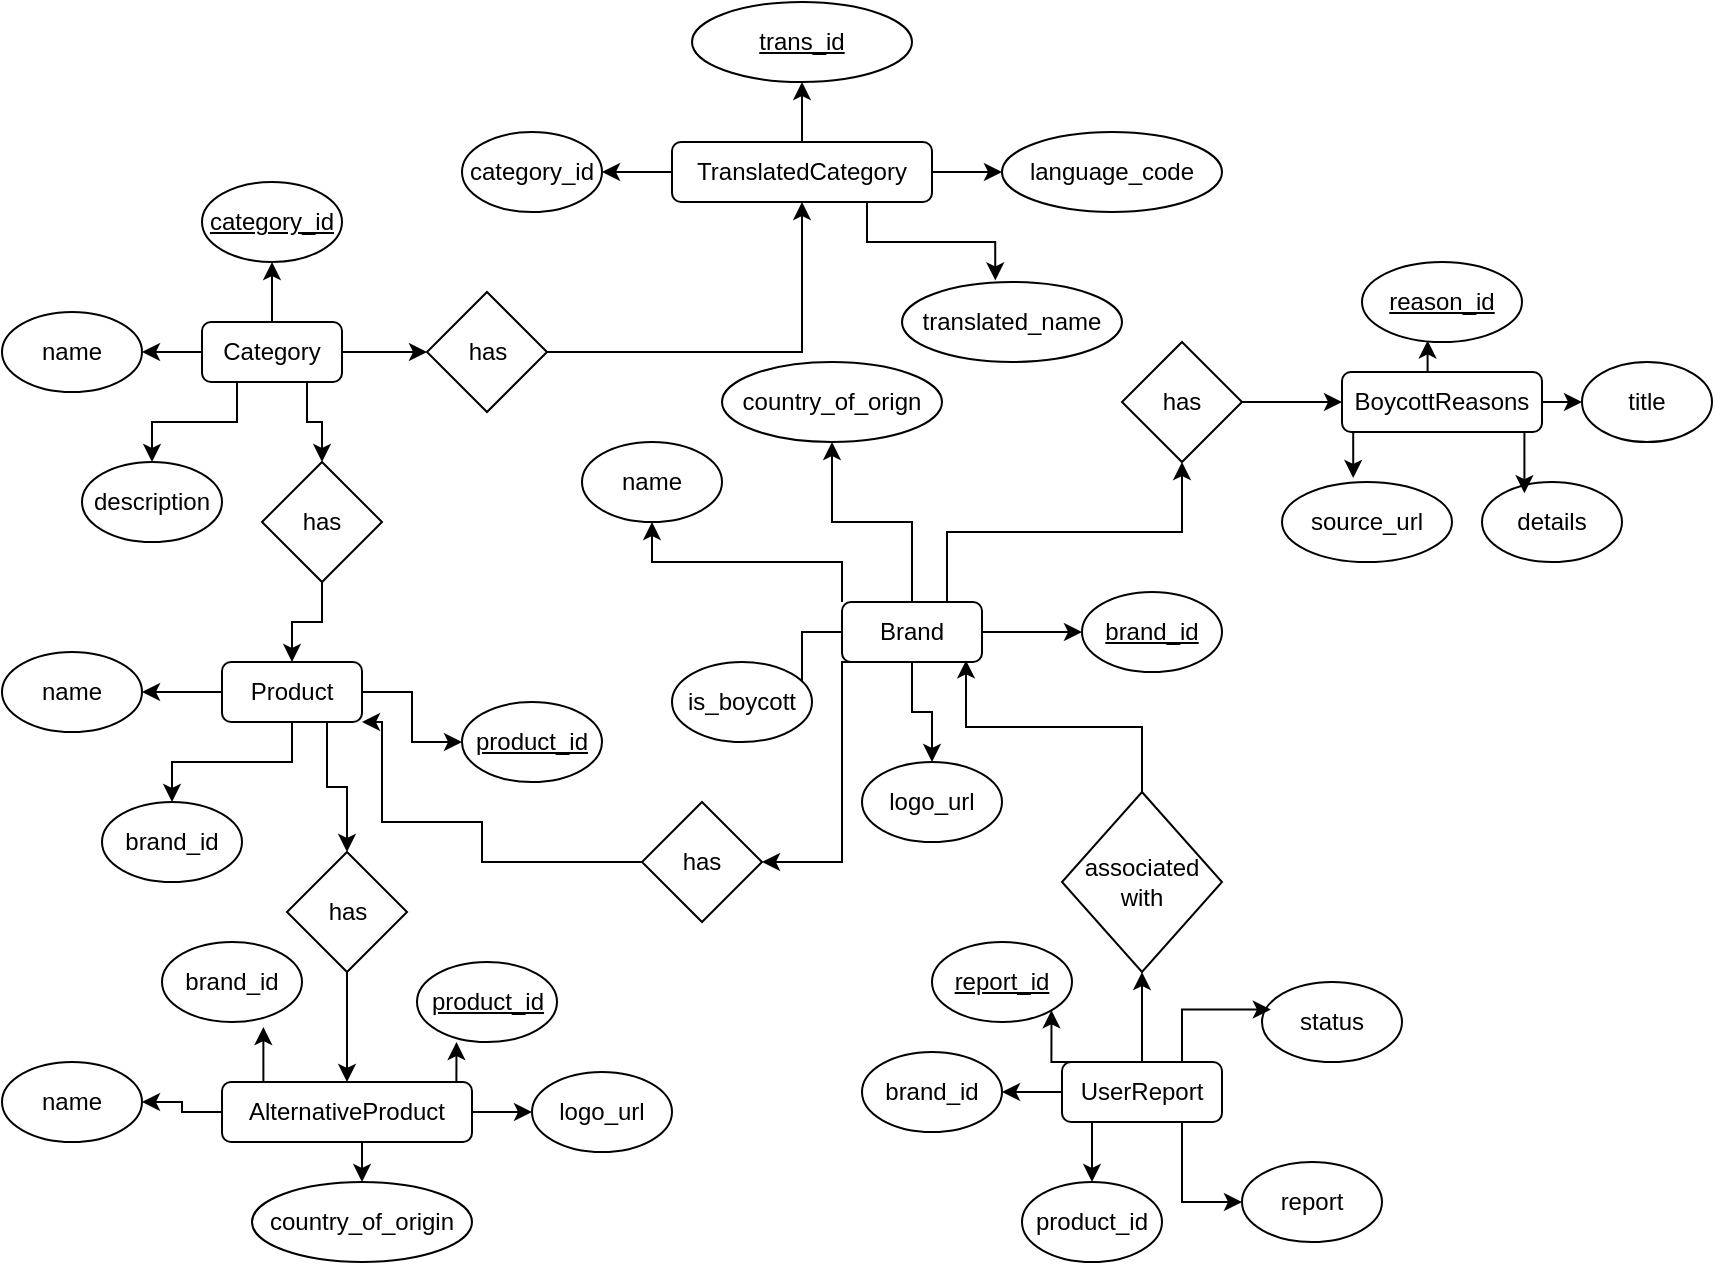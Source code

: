 <mxfile version="26.2.12">
  <diagram name="Page-1" id="7Q581yWaeMXIKbqaAwrK">
    <mxGraphModel dx="1381" dy="760" grid="1" gridSize="10" guides="1" tooltips="1" connect="1" arrows="1" fold="1" page="1" pageScale="1" pageWidth="1169" pageHeight="827" math="0" shadow="0">
      <root>
        <mxCell id="0" />
        <mxCell id="1" parent="0" />
        <mxCell id="qxvcX_w0C9-DpYR2BMc9-219" value="" style="edgeStyle=orthogonalEdgeStyle;rounded=0;orthogonalLoop=1;jettySize=auto;html=1;" edge="1" parent="1" source="qxvcX_w0C9-DpYR2BMc9-224" target="qxvcX_w0C9-DpYR2BMc9-256">
          <mxGeometry relative="1" as="geometry" />
        </mxCell>
        <mxCell id="qxvcX_w0C9-DpYR2BMc9-220" value="" style="edgeStyle=orthogonalEdgeStyle;rounded=0;orthogonalLoop=1;jettySize=auto;html=1;" edge="1" parent="1" source="qxvcX_w0C9-DpYR2BMc9-224" target="qxvcX_w0C9-DpYR2BMc9-254">
          <mxGeometry relative="1" as="geometry" />
        </mxCell>
        <mxCell id="qxvcX_w0C9-DpYR2BMc9-221" style="edgeStyle=orthogonalEdgeStyle;rounded=0;orthogonalLoop=1;jettySize=auto;html=1;exitX=0.25;exitY=1;exitDx=0;exitDy=0;entryX=0.5;entryY=0;entryDx=0;entryDy=0;" edge="1" parent="1" source="qxvcX_w0C9-DpYR2BMc9-224" target="qxvcX_w0C9-DpYR2BMc9-255">
          <mxGeometry relative="1" as="geometry" />
        </mxCell>
        <mxCell id="qxvcX_w0C9-DpYR2BMc9-222" style="edgeStyle=orthogonalEdgeStyle;rounded=0;orthogonalLoop=1;jettySize=auto;html=1;exitX=0.75;exitY=1;exitDx=0;exitDy=0;entryX=0.5;entryY=0;entryDx=0;entryDy=0;" edge="1" parent="1" source="qxvcX_w0C9-DpYR2BMc9-224" target="qxvcX_w0C9-DpYR2BMc9-263">
          <mxGeometry relative="1" as="geometry" />
        </mxCell>
        <mxCell id="qxvcX_w0C9-DpYR2BMc9-223" value="" style="edgeStyle=orthogonalEdgeStyle;rounded=0;orthogonalLoop=1;jettySize=auto;html=1;" edge="1" parent="1" source="qxvcX_w0C9-DpYR2BMc9-224" target="qxvcX_w0C9-DpYR2BMc9-276">
          <mxGeometry relative="1" as="geometry" />
        </mxCell>
        <mxCell id="qxvcX_w0C9-DpYR2BMc9-224" value="Category" style="rounded=1;whiteSpace=wrap;html=1;" vertex="1" parent="1">
          <mxGeometry x="257" y="259" width="70" height="30" as="geometry" />
        </mxCell>
        <mxCell id="qxvcX_w0C9-DpYR2BMc9-225" value="" style="edgeStyle=orthogonalEdgeStyle;rounded=0;orthogonalLoop=1;jettySize=auto;html=1;" edge="1" parent="1" source="qxvcX_w0C9-DpYR2BMc9-228" target="qxvcX_w0C9-DpYR2BMc9-280">
          <mxGeometry relative="1" as="geometry" />
        </mxCell>
        <mxCell id="qxvcX_w0C9-DpYR2BMc9-226" value="" style="edgeStyle=orthogonalEdgeStyle;rounded=0;orthogonalLoop=1;jettySize=auto;html=1;" edge="1" parent="1" source="qxvcX_w0C9-DpYR2BMc9-228" target="qxvcX_w0C9-DpYR2BMc9-278">
          <mxGeometry relative="1" as="geometry" />
        </mxCell>
        <mxCell id="qxvcX_w0C9-DpYR2BMc9-227" value="" style="edgeStyle=orthogonalEdgeStyle;rounded=0;orthogonalLoop=1;jettySize=auto;html=1;" edge="1" parent="1" source="qxvcX_w0C9-DpYR2BMc9-228" target="qxvcX_w0C9-DpYR2BMc9-279">
          <mxGeometry relative="1" as="geometry" />
        </mxCell>
        <mxCell id="qxvcX_w0C9-DpYR2BMc9-228" value="TranslatedCategory" style="rounded=1;whiteSpace=wrap;html=1;" vertex="1" parent="1">
          <mxGeometry x="492" y="169" width="130" height="30" as="geometry" />
        </mxCell>
        <mxCell id="qxvcX_w0C9-DpYR2BMc9-229" value="" style="edgeStyle=orthogonalEdgeStyle;rounded=0;orthogonalLoop=1;jettySize=auto;html=1;" edge="1" parent="1" source="qxvcX_w0C9-DpYR2BMc9-234" target="qxvcX_w0C9-DpYR2BMc9-269">
          <mxGeometry relative="1" as="geometry" />
        </mxCell>
        <mxCell id="qxvcX_w0C9-DpYR2BMc9-230" value="" style="edgeStyle=orthogonalEdgeStyle;rounded=0;orthogonalLoop=1;jettySize=auto;html=1;" edge="1" parent="1" source="qxvcX_w0C9-DpYR2BMc9-234" target="qxvcX_w0C9-DpYR2BMc9-284">
          <mxGeometry relative="1" as="geometry" />
        </mxCell>
        <mxCell id="qxvcX_w0C9-DpYR2BMc9-231" style="edgeStyle=orthogonalEdgeStyle;rounded=0;orthogonalLoop=1;jettySize=auto;html=1;exitX=0.25;exitY=0;exitDx=0;exitDy=0;entryX=1;entryY=1;entryDx=0;entryDy=0;" edge="1" parent="1" source="qxvcX_w0C9-DpYR2BMc9-234" target="qxvcX_w0C9-DpYR2BMc9-283">
          <mxGeometry relative="1" as="geometry" />
        </mxCell>
        <mxCell id="qxvcX_w0C9-DpYR2BMc9-232" style="edgeStyle=orthogonalEdgeStyle;rounded=0;orthogonalLoop=1;jettySize=auto;html=1;exitX=0.25;exitY=1;exitDx=0;exitDy=0;entryX=0.5;entryY=0;entryDx=0;entryDy=0;" edge="1" parent="1" source="qxvcX_w0C9-DpYR2BMc9-234" target="qxvcX_w0C9-DpYR2BMc9-282">
          <mxGeometry relative="1" as="geometry" />
        </mxCell>
        <mxCell id="qxvcX_w0C9-DpYR2BMc9-233" style="edgeStyle=orthogonalEdgeStyle;rounded=0;orthogonalLoop=1;jettySize=auto;html=1;exitX=0.75;exitY=1;exitDx=0;exitDy=0;entryX=0;entryY=0.5;entryDx=0;entryDy=0;" edge="1" parent="1" source="qxvcX_w0C9-DpYR2BMc9-234" target="qxvcX_w0C9-DpYR2BMc9-285">
          <mxGeometry relative="1" as="geometry" />
        </mxCell>
        <mxCell id="qxvcX_w0C9-DpYR2BMc9-234" value="UserReport" style="rounded=1;whiteSpace=wrap;html=1;" vertex="1" parent="1">
          <mxGeometry x="687" y="629" width="80" height="30" as="geometry" />
        </mxCell>
        <mxCell id="qxvcX_w0C9-DpYR2BMc9-235" value="" style="edgeStyle=orthogonalEdgeStyle;rounded=0;orthogonalLoop=1;jettySize=auto;html=1;" edge="1" parent="1" source="qxvcX_w0C9-DpYR2BMc9-239" target="qxvcX_w0C9-DpYR2BMc9-259">
          <mxGeometry relative="1" as="geometry" />
        </mxCell>
        <mxCell id="qxvcX_w0C9-DpYR2BMc9-236" value="" style="edgeStyle=orthogonalEdgeStyle;rounded=0;orthogonalLoop=1;jettySize=auto;html=1;" edge="1" parent="1" source="qxvcX_w0C9-DpYR2BMc9-239" target="qxvcX_w0C9-DpYR2BMc9-258">
          <mxGeometry relative="1" as="geometry" />
        </mxCell>
        <mxCell id="qxvcX_w0C9-DpYR2BMc9-237" value="" style="edgeStyle=orthogonalEdgeStyle;rounded=0;orthogonalLoop=1;jettySize=auto;html=1;" edge="1" parent="1" source="qxvcX_w0C9-DpYR2BMc9-239" target="qxvcX_w0C9-DpYR2BMc9-257">
          <mxGeometry relative="1" as="geometry" />
        </mxCell>
        <mxCell id="qxvcX_w0C9-DpYR2BMc9-238" style="edgeStyle=orthogonalEdgeStyle;rounded=0;orthogonalLoop=1;jettySize=auto;html=1;exitX=0.75;exitY=1;exitDx=0;exitDy=0;entryX=0.5;entryY=0;entryDx=0;entryDy=0;" edge="1" parent="1" source="qxvcX_w0C9-DpYR2BMc9-239" target="qxvcX_w0C9-DpYR2BMc9-261">
          <mxGeometry relative="1" as="geometry" />
        </mxCell>
        <mxCell id="qxvcX_w0C9-DpYR2BMc9-239" value="Product" style="rounded=1;whiteSpace=wrap;html=1;" vertex="1" parent="1">
          <mxGeometry x="267" y="429" width="70" height="30" as="geometry" />
        </mxCell>
        <mxCell id="qxvcX_w0C9-DpYR2BMc9-240" style="edgeStyle=orthogonalEdgeStyle;rounded=0;orthogonalLoop=1;jettySize=auto;html=1;exitX=1;exitY=0.5;exitDx=0;exitDy=0;entryX=0;entryY=0.5;entryDx=0;entryDy=0;" edge="1" parent="1" source="qxvcX_w0C9-DpYR2BMc9-243" target="qxvcX_w0C9-DpYR2BMc9-298">
          <mxGeometry relative="1" as="geometry" />
        </mxCell>
        <mxCell id="qxvcX_w0C9-DpYR2BMc9-241" style="edgeStyle=orthogonalEdgeStyle;rounded=0;orthogonalLoop=1;jettySize=auto;html=1;exitX=0.5;exitY=1;exitDx=0;exitDy=0;entryX=0.5;entryY=0;entryDx=0;entryDy=0;" edge="1" parent="1" source="qxvcX_w0C9-DpYR2BMc9-243" target="qxvcX_w0C9-DpYR2BMc9-297">
          <mxGeometry relative="1" as="geometry" />
        </mxCell>
        <mxCell id="qxvcX_w0C9-DpYR2BMc9-242" style="edgeStyle=orthogonalEdgeStyle;rounded=0;orthogonalLoop=1;jettySize=auto;html=1;exitX=0;exitY=0.5;exitDx=0;exitDy=0;entryX=1;entryY=0.5;entryDx=0;entryDy=0;" edge="1" parent="1" source="qxvcX_w0C9-DpYR2BMc9-243" target="qxvcX_w0C9-DpYR2BMc9-295">
          <mxGeometry relative="1" as="geometry" />
        </mxCell>
        <mxCell id="qxvcX_w0C9-DpYR2BMc9-243" value="AlternativeProduct" style="rounded=1;whiteSpace=wrap;html=1;" vertex="1" parent="1">
          <mxGeometry x="267" y="639" width="125" height="30" as="geometry" />
        </mxCell>
        <mxCell id="qxvcX_w0C9-DpYR2BMc9-244" style="edgeStyle=orthogonalEdgeStyle;rounded=0;orthogonalLoop=1;jettySize=auto;html=1;exitX=1;exitY=0.5;exitDx=0;exitDy=0;entryX=0;entryY=0.5;entryDx=0;entryDy=0;" edge="1" parent="1" source="qxvcX_w0C9-DpYR2BMc9-245" target="qxvcX_w0C9-DpYR2BMc9-291">
          <mxGeometry relative="1" as="geometry" />
        </mxCell>
        <mxCell id="qxvcX_w0C9-DpYR2BMc9-245" value="BoycottReasons" style="rounded=1;whiteSpace=wrap;html=1;" vertex="1" parent="1">
          <mxGeometry x="827" y="284" width="100" height="30" as="geometry" />
        </mxCell>
        <mxCell id="qxvcX_w0C9-DpYR2BMc9-246" value="" style="edgeStyle=orthogonalEdgeStyle;rounded=0;orthogonalLoop=1;jettySize=auto;html=1;" edge="1" parent="1" source="qxvcX_w0C9-DpYR2BMc9-253" target="qxvcX_w0C9-DpYR2BMc9-264">
          <mxGeometry relative="1" as="geometry" />
        </mxCell>
        <mxCell id="qxvcX_w0C9-DpYR2BMc9-247" value="" style="edgeStyle=orthogonalEdgeStyle;rounded=0;orthogonalLoop=1;jettySize=auto;html=1;" edge="1" parent="1" source="qxvcX_w0C9-DpYR2BMc9-253" target="qxvcX_w0C9-DpYR2BMc9-266">
          <mxGeometry relative="1" as="geometry" />
        </mxCell>
        <mxCell id="qxvcX_w0C9-DpYR2BMc9-248" style="edgeStyle=orthogonalEdgeStyle;rounded=0;orthogonalLoop=1;jettySize=auto;html=1;exitX=0;exitY=0;exitDx=0;exitDy=0;" edge="1" parent="1" source="qxvcX_w0C9-DpYR2BMc9-253" target="qxvcX_w0C9-DpYR2BMc9-265">
          <mxGeometry relative="1" as="geometry" />
        </mxCell>
        <mxCell id="qxvcX_w0C9-DpYR2BMc9-249" style="edgeStyle=orthogonalEdgeStyle;rounded=0;orthogonalLoop=1;jettySize=auto;html=1;exitX=1;exitY=0.5;exitDx=0;exitDy=0;" edge="1" parent="1" source="qxvcX_w0C9-DpYR2BMc9-253" target="qxvcX_w0C9-DpYR2BMc9-267">
          <mxGeometry relative="1" as="geometry" />
        </mxCell>
        <mxCell id="qxvcX_w0C9-DpYR2BMc9-250" value="" style="edgeStyle=orthogonalEdgeStyle;rounded=0;orthogonalLoop=1;jettySize=auto;html=1;" edge="1" parent="1" source="qxvcX_w0C9-DpYR2BMc9-253" target="qxvcX_w0C9-DpYR2BMc9-268">
          <mxGeometry relative="1" as="geometry" />
        </mxCell>
        <mxCell id="qxvcX_w0C9-DpYR2BMc9-251" style="edgeStyle=orthogonalEdgeStyle;rounded=0;orthogonalLoop=1;jettySize=auto;html=1;exitX=0.25;exitY=1;exitDx=0;exitDy=0;entryX=1;entryY=0.5;entryDx=0;entryDy=0;" edge="1" parent="1" source="qxvcX_w0C9-DpYR2BMc9-253" target="qxvcX_w0C9-DpYR2BMc9-271">
          <mxGeometry relative="1" as="geometry">
            <Array as="points">
              <mxPoint x="577" y="429" />
              <mxPoint x="577" y="529" />
            </Array>
          </mxGeometry>
        </mxCell>
        <mxCell id="qxvcX_w0C9-DpYR2BMc9-252" style="edgeStyle=orthogonalEdgeStyle;rounded=0;orthogonalLoop=1;jettySize=auto;html=1;exitX=0.75;exitY=0;exitDx=0;exitDy=0;entryX=0.5;entryY=1;entryDx=0;entryDy=0;" edge="1" parent="1" source="qxvcX_w0C9-DpYR2BMc9-253" target="qxvcX_w0C9-DpYR2BMc9-274">
          <mxGeometry relative="1" as="geometry" />
        </mxCell>
        <mxCell id="qxvcX_w0C9-DpYR2BMc9-253" value="Brand" style="rounded=1;whiteSpace=wrap;html=1;" vertex="1" parent="1">
          <mxGeometry x="577" y="399" width="70" height="30" as="geometry" />
        </mxCell>
        <mxCell id="qxvcX_w0C9-DpYR2BMc9-254" value="name" style="ellipse;whiteSpace=wrap;html=1;" vertex="1" parent="1">
          <mxGeometry x="157" y="254" width="70" height="40" as="geometry" />
        </mxCell>
        <mxCell id="qxvcX_w0C9-DpYR2BMc9-255" value="description" style="ellipse;whiteSpace=wrap;html=1;" vertex="1" parent="1">
          <mxGeometry x="197" y="329" width="70" height="40" as="geometry" />
        </mxCell>
        <mxCell id="qxvcX_w0C9-DpYR2BMc9-256" value="category_id" style="ellipse;whiteSpace=wrap;html=1;fontStyle=4" vertex="1" parent="1">
          <mxGeometry x="257" y="189" width="70" height="40" as="geometry" />
        </mxCell>
        <mxCell id="qxvcX_w0C9-DpYR2BMc9-257" value="brand_id" style="ellipse;whiteSpace=wrap;html=1;" vertex="1" parent="1">
          <mxGeometry x="207" y="499" width="70" height="40" as="geometry" />
        </mxCell>
        <mxCell id="qxvcX_w0C9-DpYR2BMc9-258" value="product_id" style="ellipse;whiteSpace=wrap;html=1;fontStyle=4" vertex="1" parent="1">
          <mxGeometry x="387" y="449" width="70" height="40" as="geometry" />
        </mxCell>
        <mxCell id="qxvcX_w0C9-DpYR2BMc9-259" value="name" style="ellipse;whiteSpace=wrap;html=1;" vertex="1" parent="1">
          <mxGeometry x="157" y="424" width="70" height="40" as="geometry" />
        </mxCell>
        <mxCell id="qxvcX_w0C9-DpYR2BMc9-260" style="edgeStyle=orthogonalEdgeStyle;rounded=0;orthogonalLoop=1;jettySize=auto;html=1;exitX=0.5;exitY=1;exitDx=0;exitDy=0;entryX=0.5;entryY=0;entryDx=0;entryDy=0;" edge="1" parent="1" source="qxvcX_w0C9-DpYR2BMc9-261" target="qxvcX_w0C9-DpYR2BMc9-243">
          <mxGeometry relative="1" as="geometry" />
        </mxCell>
        <mxCell id="qxvcX_w0C9-DpYR2BMc9-261" value="has" style="rhombus;whiteSpace=wrap;html=1;" vertex="1" parent="1">
          <mxGeometry x="299.5" y="524" width="60" height="60" as="geometry" />
        </mxCell>
        <mxCell id="qxvcX_w0C9-DpYR2BMc9-262" value="" style="edgeStyle=orthogonalEdgeStyle;rounded=0;orthogonalLoop=1;jettySize=auto;html=1;" edge="1" parent="1" source="qxvcX_w0C9-DpYR2BMc9-263" target="qxvcX_w0C9-DpYR2BMc9-239">
          <mxGeometry relative="1" as="geometry" />
        </mxCell>
        <mxCell id="qxvcX_w0C9-DpYR2BMc9-263" value="has" style="rhombus;whiteSpace=wrap;html=1;" vertex="1" parent="1">
          <mxGeometry x="287" y="329" width="60" height="60" as="geometry" />
        </mxCell>
        <mxCell id="qxvcX_w0C9-DpYR2BMc9-264" value="country_of_orign" style="ellipse;whiteSpace=wrap;html=1;" vertex="1" parent="1">
          <mxGeometry x="517" y="279" width="110" height="40" as="geometry" />
        </mxCell>
        <mxCell id="qxvcX_w0C9-DpYR2BMc9-265" value="name" style="ellipse;whiteSpace=wrap;html=1;" vertex="1" parent="1">
          <mxGeometry x="447" y="319" width="70" height="40" as="geometry" />
        </mxCell>
        <mxCell id="qxvcX_w0C9-DpYR2BMc9-266" value="is_boycott" style="ellipse;whiteSpace=wrap;html=1;" vertex="1" parent="1">
          <mxGeometry x="492" y="429" width="70" height="40" as="geometry" />
        </mxCell>
        <mxCell id="qxvcX_w0C9-DpYR2BMc9-267" value="brand_id" style="ellipse;whiteSpace=wrap;html=1;fontStyle=4" vertex="1" parent="1">
          <mxGeometry x="697" y="394" width="70" height="40" as="geometry" />
        </mxCell>
        <mxCell id="qxvcX_w0C9-DpYR2BMc9-268" value="logo_url" style="ellipse;whiteSpace=wrap;html=1;" vertex="1" parent="1">
          <mxGeometry x="587" y="479" width="70" height="40" as="geometry" />
        </mxCell>
        <mxCell id="qxvcX_w0C9-DpYR2BMc9-269" value="associated with" style="rhombus;whiteSpace=wrap;html=1;" vertex="1" parent="1">
          <mxGeometry x="687" y="494" width="80" height="90" as="geometry" />
        </mxCell>
        <mxCell id="qxvcX_w0C9-DpYR2BMc9-270" style="edgeStyle=orthogonalEdgeStyle;rounded=0;orthogonalLoop=1;jettySize=auto;html=1;exitX=0;exitY=0.5;exitDx=0;exitDy=0;entryX=1;entryY=1;entryDx=0;entryDy=0;" edge="1" parent="1" source="qxvcX_w0C9-DpYR2BMc9-271" target="qxvcX_w0C9-DpYR2BMc9-239">
          <mxGeometry relative="1" as="geometry">
            <Array as="points">
              <mxPoint x="397" y="529" />
              <mxPoint x="397" y="509" />
              <mxPoint x="347" y="509" />
              <mxPoint x="347" y="459" />
            </Array>
          </mxGeometry>
        </mxCell>
        <mxCell id="qxvcX_w0C9-DpYR2BMc9-271" value="has" style="rhombus;whiteSpace=wrap;html=1;" vertex="1" parent="1">
          <mxGeometry x="477" y="499" width="60" height="60" as="geometry" />
        </mxCell>
        <mxCell id="qxvcX_w0C9-DpYR2BMc9-272" style="edgeStyle=orthogonalEdgeStyle;rounded=0;orthogonalLoop=1;jettySize=auto;html=1;exitX=0.5;exitY=0;exitDx=0;exitDy=0;entryX=0.886;entryY=0.973;entryDx=0;entryDy=0;entryPerimeter=0;" edge="1" parent="1" source="qxvcX_w0C9-DpYR2BMc9-269" target="qxvcX_w0C9-DpYR2BMc9-253">
          <mxGeometry relative="1" as="geometry" />
        </mxCell>
        <mxCell id="qxvcX_w0C9-DpYR2BMc9-273" style="edgeStyle=orthogonalEdgeStyle;rounded=0;orthogonalLoop=1;jettySize=auto;html=1;exitX=1;exitY=0.5;exitDx=0;exitDy=0;entryX=0;entryY=0.5;entryDx=0;entryDy=0;" edge="1" parent="1" source="qxvcX_w0C9-DpYR2BMc9-274" target="qxvcX_w0C9-DpYR2BMc9-245">
          <mxGeometry relative="1" as="geometry" />
        </mxCell>
        <mxCell id="qxvcX_w0C9-DpYR2BMc9-274" value="has" style="rhombus;whiteSpace=wrap;html=1;" vertex="1" parent="1">
          <mxGeometry x="717" y="269" width="60" height="60" as="geometry" />
        </mxCell>
        <mxCell id="qxvcX_w0C9-DpYR2BMc9-275" style="edgeStyle=orthogonalEdgeStyle;rounded=0;orthogonalLoop=1;jettySize=auto;html=1;exitX=1;exitY=0.5;exitDx=0;exitDy=0;" edge="1" parent="1" source="qxvcX_w0C9-DpYR2BMc9-276" target="qxvcX_w0C9-DpYR2BMc9-228">
          <mxGeometry relative="1" as="geometry" />
        </mxCell>
        <mxCell id="qxvcX_w0C9-DpYR2BMc9-276" value="has" style="rhombus;whiteSpace=wrap;html=1;" vertex="1" parent="1">
          <mxGeometry x="369.5" y="244" width="60" height="60" as="geometry" />
        </mxCell>
        <mxCell id="qxvcX_w0C9-DpYR2BMc9-277" value="translated_name" style="ellipse;whiteSpace=wrap;html=1;" vertex="1" parent="1">
          <mxGeometry x="607" y="239" width="110" height="40" as="geometry" />
        </mxCell>
        <mxCell id="qxvcX_w0C9-DpYR2BMc9-278" value="trans_id" style="ellipse;whiteSpace=wrap;html=1;fontStyle=4" vertex="1" parent="1">
          <mxGeometry x="502" y="99" width="110" height="40" as="geometry" />
        </mxCell>
        <mxCell id="qxvcX_w0C9-DpYR2BMc9-279" value="language_code" style="ellipse;whiteSpace=wrap;html=1;" vertex="1" parent="1">
          <mxGeometry x="657" y="164" width="110" height="40" as="geometry" />
        </mxCell>
        <mxCell id="qxvcX_w0C9-DpYR2BMc9-280" value="category_id" style="ellipse;whiteSpace=wrap;html=1;fontStyle=0" vertex="1" parent="1">
          <mxGeometry x="387" y="164" width="70" height="40" as="geometry" />
        </mxCell>
        <mxCell id="qxvcX_w0C9-DpYR2BMc9-281" style="edgeStyle=orthogonalEdgeStyle;rounded=0;orthogonalLoop=1;jettySize=auto;html=1;exitX=0.75;exitY=1;exitDx=0;exitDy=0;entryX=0.424;entryY=-0.02;entryDx=0;entryDy=0;entryPerimeter=0;" edge="1" parent="1" source="qxvcX_w0C9-DpYR2BMc9-228" target="qxvcX_w0C9-DpYR2BMc9-277">
          <mxGeometry relative="1" as="geometry" />
        </mxCell>
        <mxCell id="qxvcX_w0C9-DpYR2BMc9-282" value="product_id" style="ellipse;whiteSpace=wrap;html=1;fontStyle=0" vertex="1" parent="1">
          <mxGeometry x="667" y="689" width="70" height="40" as="geometry" />
        </mxCell>
        <mxCell id="qxvcX_w0C9-DpYR2BMc9-283" value="report_id" style="ellipse;whiteSpace=wrap;html=1;fontStyle=4" vertex="1" parent="1">
          <mxGeometry x="622" y="569" width="70" height="40" as="geometry" />
        </mxCell>
        <mxCell id="qxvcX_w0C9-DpYR2BMc9-284" value="brand_id" style="ellipse;whiteSpace=wrap;html=1;fontStyle=0" vertex="1" parent="1">
          <mxGeometry x="587" y="624" width="70" height="40" as="geometry" />
        </mxCell>
        <mxCell id="qxvcX_w0C9-DpYR2BMc9-285" value="report" style="ellipse;whiteSpace=wrap;html=1;fontStyle=0" vertex="1" parent="1">
          <mxGeometry x="777" y="679" width="70" height="40" as="geometry" />
        </mxCell>
        <mxCell id="qxvcX_w0C9-DpYR2BMc9-286" value="status" style="ellipse;whiteSpace=wrap;html=1;fontStyle=0" vertex="1" parent="1">
          <mxGeometry x="787" y="589" width="70" height="40" as="geometry" />
        </mxCell>
        <mxCell id="qxvcX_w0C9-DpYR2BMc9-287" style="edgeStyle=orthogonalEdgeStyle;rounded=0;orthogonalLoop=1;jettySize=auto;html=1;exitX=0.75;exitY=0;exitDx=0;exitDy=0;entryX=0.063;entryY=0.345;entryDx=0;entryDy=0;entryPerimeter=0;" edge="1" parent="1" source="qxvcX_w0C9-DpYR2BMc9-234" target="qxvcX_w0C9-DpYR2BMc9-286">
          <mxGeometry relative="1" as="geometry" />
        </mxCell>
        <mxCell id="qxvcX_w0C9-DpYR2BMc9-288" value="source_url" style="ellipse;whiteSpace=wrap;html=1;" vertex="1" parent="1">
          <mxGeometry x="797" y="339" width="85" height="40" as="geometry" />
        </mxCell>
        <mxCell id="qxvcX_w0C9-DpYR2BMc9-289" value="details" style="ellipse;whiteSpace=wrap;html=1;" vertex="1" parent="1">
          <mxGeometry x="897" y="339" width="70" height="40" as="geometry" />
        </mxCell>
        <mxCell id="qxvcX_w0C9-DpYR2BMc9-290" value="reason_id" style="ellipse;whiteSpace=wrap;html=1;fontStyle=4" vertex="1" parent="1">
          <mxGeometry x="837" y="229" width="80" height="40" as="geometry" />
        </mxCell>
        <mxCell id="qxvcX_w0C9-DpYR2BMc9-291" value="title" style="ellipse;whiteSpace=wrap;html=1;" vertex="1" parent="1">
          <mxGeometry x="947" y="279" width="65" height="40" as="geometry" />
        </mxCell>
        <mxCell id="qxvcX_w0C9-DpYR2BMc9-292" style="edgeStyle=orthogonalEdgeStyle;rounded=0;orthogonalLoop=1;jettySize=auto;html=1;exitX=0.25;exitY=1;exitDx=0;exitDy=0;entryX=0.419;entryY=-0.05;entryDx=0;entryDy=0;entryPerimeter=0;" edge="1" parent="1" source="qxvcX_w0C9-DpYR2BMc9-245" target="qxvcX_w0C9-DpYR2BMc9-288">
          <mxGeometry relative="1" as="geometry" />
        </mxCell>
        <mxCell id="qxvcX_w0C9-DpYR2BMc9-293" style="edgeStyle=orthogonalEdgeStyle;rounded=0;orthogonalLoop=1;jettySize=auto;html=1;exitX=0.75;exitY=1;exitDx=0;exitDy=0;entryX=0.303;entryY=0.14;entryDx=0;entryDy=0;entryPerimeter=0;" edge="1" parent="1" source="qxvcX_w0C9-DpYR2BMc9-245" target="qxvcX_w0C9-DpYR2BMc9-289">
          <mxGeometry relative="1" as="geometry" />
        </mxCell>
        <mxCell id="qxvcX_w0C9-DpYR2BMc9-294" style="edgeStyle=orthogonalEdgeStyle;rounded=0;orthogonalLoop=1;jettySize=auto;html=1;exitX=0.5;exitY=0;exitDx=0;exitDy=0;entryX=0.41;entryY=0.98;entryDx=0;entryDy=0;entryPerimeter=0;" edge="1" parent="1" source="qxvcX_w0C9-DpYR2BMc9-245" target="qxvcX_w0C9-DpYR2BMc9-290">
          <mxGeometry relative="1" as="geometry" />
        </mxCell>
        <mxCell id="qxvcX_w0C9-DpYR2BMc9-295" value="name" style="ellipse;whiteSpace=wrap;html=1;" vertex="1" parent="1">
          <mxGeometry x="157" y="629" width="70" height="40" as="geometry" />
        </mxCell>
        <mxCell id="qxvcX_w0C9-DpYR2BMc9-296" value="product_id" style="ellipse;whiteSpace=wrap;html=1;fontStyle=4" vertex="1" parent="1">
          <mxGeometry x="364.5" y="579" width="70" height="40" as="geometry" />
        </mxCell>
        <mxCell id="qxvcX_w0C9-DpYR2BMc9-297" value="country_of_origin" style="ellipse;whiteSpace=wrap;html=1;" vertex="1" parent="1">
          <mxGeometry x="282" y="689" width="110" height="40" as="geometry" />
        </mxCell>
        <mxCell id="qxvcX_w0C9-DpYR2BMc9-298" value="logo_url" style="ellipse;whiteSpace=wrap;html=1;" vertex="1" parent="1">
          <mxGeometry x="422" y="634" width="70" height="40" as="geometry" />
        </mxCell>
        <mxCell id="qxvcX_w0C9-DpYR2BMc9-299" style="edgeStyle=orthogonalEdgeStyle;rounded=0;orthogonalLoop=1;jettySize=auto;html=1;exitX=0.75;exitY=0;exitDx=0;exitDy=0;entryX=0.282;entryY=1;entryDx=0;entryDy=0;entryPerimeter=0;" edge="1" parent="1" source="qxvcX_w0C9-DpYR2BMc9-243" target="qxvcX_w0C9-DpYR2BMc9-296">
          <mxGeometry relative="1" as="geometry" />
        </mxCell>
        <mxCell id="qxvcX_w0C9-DpYR2BMc9-300" value="brand_id" style="ellipse;whiteSpace=wrap;html=1;" vertex="1" parent="1">
          <mxGeometry x="237" y="569" width="70" height="40" as="geometry" />
        </mxCell>
        <mxCell id="qxvcX_w0C9-DpYR2BMc9-301" style="edgeStyle=orthogonalEdgeStyle;rounded=0;orthogonalLoop=1;jettySize=auto;html=1;exitX=0.25;exitY=0;exitDx=0;exitDy=0;entryX=0.724;entryY=1.063;entryDx=0;entryDy=0;entryPerimeter=0;" edge="1" parent="1" source="qxvcX_w0C9-DpYR2BMc9-243" target="qxvcX_w0C9-DpYR2BMc9-300">
          <mxGeometry relative="1" as="geometry" />
        </mxCell>
      </root>
    </mxGraphModel>
  </diagram>
</mxfile>
